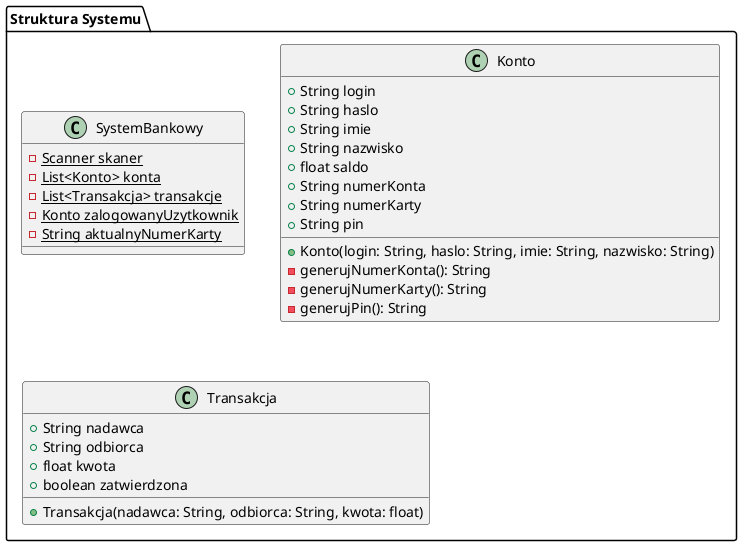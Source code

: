 @startuml
package "Struktura Systemu" {
    class SystemBankowy {
        - {static} Scanner skaner
        - {static} List<Konto> konta
        - {static} List<Transakcja> transakcje
        - {static} Konto zalogowanyUzytkownik
        - {static} String aktualnyNumerKarty
    }

    class Konto {
        + String login
        + String haslo
        + String imie
        + String nazwisko
        + float saldo
        + String numerKonta
        + String numerKarty
        + String pin
        + Konto(login: String, haslo: String, imie: String, nazwisko: String)
        - generujNumerKonta(): String
        - generujNumerKarty(): String
        - generujPin(): String
    }

    class Transakcja {
        + String nadawca
        + String odbiorca
        + float kwota
        + boolean zatwierdzona
        + Transakcja(nadawca: String, odbiorca: String, kwota: float)
    }
}
@enduml
